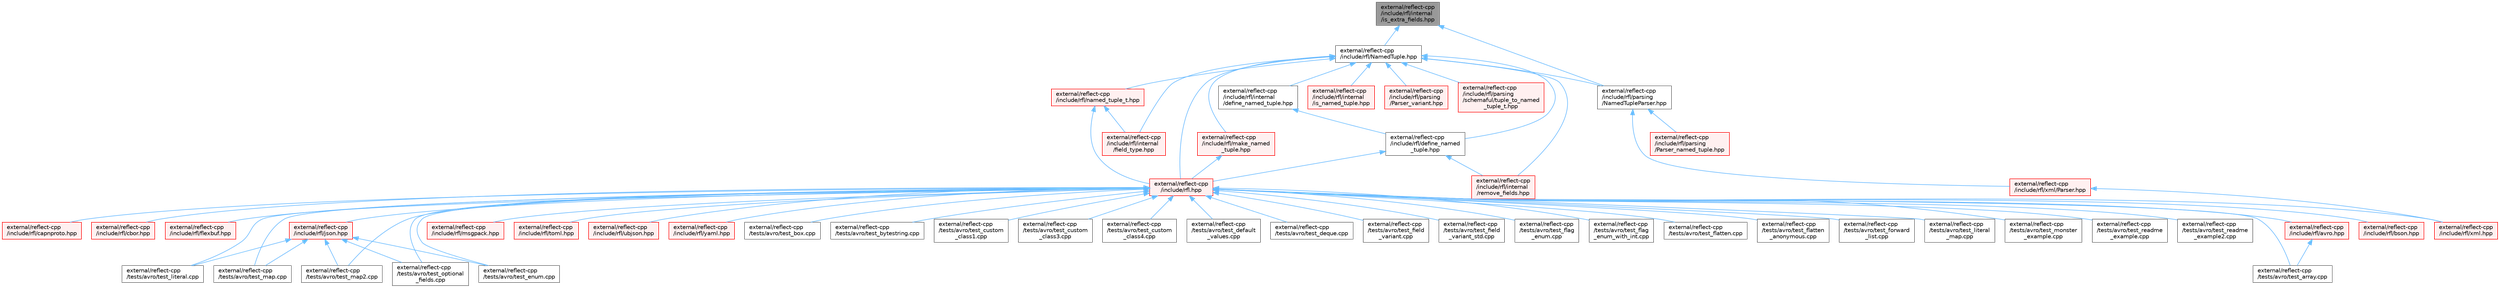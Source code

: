 digraph "external/reflect-cpp/include/rfl/internal/is_extra_fields.hpp"
{
 // LATEX_PDF_SIZE
  bgcolor="transparent";
  edge [fontname=Helvetica,fontsize=10,labelfontname=Helvetica,labelfontsize=10];
  node [fontname=Helvetica,fontsize=10,shape=box,height=0.2,width=0.4];
  Node1 [id="Node000001",label="external/reflect-cpp\l/include/rfl/internal\l/is_extra_fields.hpp",height=0.2,width=0.4,color="gray40", fillcolor="grey60", style="filled", fontcolor="black",tooltip=" "];
  Node1 -> Node2 [id="edge64_Node000001_Node000002",dir="back",color="steelblue1",style="solid",tooltip=" "];
  Node2 [id="Node000002",label="external/reflect-cpp\l/include/rfl/NamedTuple.hpp",height=0.2,width=0.4,color="grey40", fillcolor="white", style="filled",URL="$_named_tuple_8hpp.html",tooltip=" "];
  Node2 -> Node3 [id="edge65_Node000002_Node000003",dir="back",color="steelblue1",style="solid",tooltip=" "];
  Node3 [id="Node000003",label="external/reflect-cpp\l/include/rfl.hpp",height=0.2,width=0.4,color="red", fillcolor="#FFF0F0", style="filled",URL="$rfl_8hpp.html",tooltip=" "];
  Node3 -> Node4 [id="edge66_Node000003_Node000004",dir="back",color="steelblue1",style="solid",tooltip=" "];
  Node4 [id="Node000004",label="external/reflect-cpp\l/include/rfl/avro.hpp",height=0.2,width=0.4,color="red", fillcolor="#FFF0F0", style="filled",URL="$avro_8hpp.html",tooltip=" "];
  Node4 -> Node11 [id="edge67_Node000004_Node000011",dir="back",color="steelblue1",style="solid",tooltip=" "];
  Node11 [id="Node000011",label="external/reflect-cpp\l/tests/avro/test_array.cpp",height=0.2,width=0.4,color="grey40", fillcolor="white", style="filled",URL="$avro_2test__array_8cpp.html",tooltip=" "];
  Node3 -> Node58 [id="edge68_Node000003_Node000058",dir="back",color="steelblue1",style="solid",tooltip=" "];
  Node58 [id="Node000058",label="external/reflect-cpp\l/include/rfl/bson.hpp",height=0.2,width=0.4,color="red", fillcolor="#FFF0F0", style="filled",URL="$bson_8hpp.html",tooltip=" "];
  Node3 -> Node98 [id="edge69_Node000003_Node000098",dir="back",color="steelblue1",style="solid",tooltip=" "];
  Node98 [id="Node000098",label="external/reflect-cpp\l/include/rfl/capnproto.hpp",height=0.2,width=0.4,color="red", fillcolor="#FFF0F0", style="filled",URL="$capnproto_8hpp.html",tooltip=" "];
  Node3 -> Node145 [id="edge70_Node000003_Node000145",dir="back",color="steelblue1",style="solid",tooltip=" "];
  Node145 [id="Node000145",label="external/reflect-cpp\l/include/rfl/cbor.hpp",height=0.2,width=0.4,color="red", fillcolor="#FFF0F0", style="filled",URL="$cbor_8hpp.html",tooltip=" "];
  Node3 -> Node186 [id="edge71_Node000003_Node000186",dir="back",color="steelblue1",style="solid",tooltip=" "];
  Node186 [id="Node000186",label="external/reflect-cpp\l/include/rfl/flexbuf.hpp",height=0.2,width=0.4,color="red", fillcolor="#FFF0F0", style="filled",URL="$flexbuf_8hpp.html",tooltip=" "];
  Node3 -> Node226 [id="edge72_Node000003_Node000226",dir="back",color="steelblue1",style="solid",tooltip=" "];
  Node226 [id="Node000226",label="external/reflect-cpp\l/include/rfl/json.hpp",height=0.2,width=0.4,color="red", fillcolor="#FFF0F0", style="filled",URL="$reflect-cpp_2include_2rfl_2json_8hpp.html",tooltip=" "];
  Node226 -> Node25 [id="edge73_Node000226_Node000025",dir="back",color="steelblue1",style="solid",tooltip=" "];
  Node25 [id="Node000025",label="external/reflect-cpp\l/tests/avro/test_enum.cpp",height=0.2,width=0.4,color="grey40", fillcolor="white", style="filled",URL="$avro_2test__enum_8cpp.html",tooltip=" "];
  Node226 -> Node33 [id="edge74_Node000226_Node000033",dir="back",color="steelblue1",style="solid",tooltip=" "];
  Node33 [id="Node000033",label="external/reflect-cpp\l/tests/avro/test_literal.cpp",height=0.2,width=0.4,color="grey40", fillcolor="white", style="filled",URL="$avro_2test__literal_8cpp.html",tooltip=" "];
  Node226 -> Node35 [id="edge75_Node000226_Node000035",dir="back",color="steelblue1",style="solid",tooltip=" "];
  Node35 [id="Node000035",label="external/reflect-cpp\l/tests/avro/test_map.cpp",height=0.2,width=0.4,color="grey40", fillcolor="white", style="filled",URL="$avro_2test__map_8cpp.html",tooltip=" "];
  Node226 -> Node36 [id="edge76_Node000226_Node000036",dir="back",color="steelblue1",style="solid",tooltip=" "];
  Node36 [id="Node000036",label="external/reflect-cpp\l/tests/avro/test_map2.cpp",height=0.2,width=0.4,color="grey40", fillcolor="white", style="filled",URL="$avro_2test__map2_8cpp.html",tooltip=" "];
  Node226 -> Node38 [id="edge77_Node000226_Node000038",dir="back",color="steelblue1",style="solid",tooltip=" "];
  Node38 [id="Node000038",label="external/reflect-cpp\l/tests/avro/test_optional\l_fields.cpp",height=0.2,width=0.4,color="grey40", fillcolor="white", style="filled",URL="$avro_2test__optional__fields_8cpp.html",tooltip=" "];
  Node3 -> Node451 [id="edge78_Node000003_Node000451",dir="back",color="steelblue1",style="solid",tooltip=" "];
  Node451 [id="Node000451",label="external/reflect-cpp\l/include/rfl/msgpack.hpp",height=0.2,width=0.4,color="red", fillcolor="#FFF0F0", style="filled",URL="$msgpack_8hpp.html",tooltip=" "];
  Node3 -> Node494 [id="edge79_Node000003_Node000494",dir="back",color="steelblue1",style="solid",tooltip=" "];
  Node494 [id="Node000494",label="external/reflect-cpp\l/include/rfl/toml.hpp",height=0.2,width=0.4,color="red", fillcolor="#FFF0F0", style="filled",URL="$toml_8hpp.html",tooltip=" "];
  Node3 -> Node541 [id="edge80_Node000003_Node000541",dir="back",color="steelblue1",style="solid",tooltip=" "];
  Node541 [id="Node000541",label="external/reflect-cpp\l/include/rfl/ubjson.hpp",height=0.2,width=0.4,color="red", fillcolor="#FFF0F0", style="filled",URL="$ubjson_8hpp.html",tooltip=" "];
  Node3 -> Node582 [id="edge81_Node000003_Node000582",dir="back",color="steelblue1",style="solid",tooltip=" "];
  Node582 [id="Node000582",label="external/reflect-cpp\l/include/rfl/xml.hpp",height=0.2,width=0.4,color="red", fillcolor="#FFF0F0", style="filled",URL="$xml_8hpp.html",tooltip=" "];
  Node3 -> Node621 [id="edge82_Node000003_Node000621",dir="back",color="steelblue1",style="solid",tooltip=" "];
  Node621 [id="Node000621",label="external/reflect-cpp\l/include/rfl/yaml.hpp",height=0.2,width=0.4,color="red", fillcolor="#FFF0F0", style="filled",URL="$yaml_8hpp.html",tooltip=" "];
  Node3 -> Node11 [id="edge83_Node000003_Node000011",dir="back",color="steelblue1",style="solid",tooltip=" "];
  Node3 -> Node17 [id="edge84_Node000003_Node000017",dir="back",color="steelblue1",style="solid",tooltip=" "];
  Node17 [id="Node000017",label="external/reflect-cpp\l/tests/avro/test_box.cpp",height=0.2,width=0.4,color="grey40", fillcolor="white", style="filled",URL="$avro_2test__box_8cpp.html",tooltip=" "];
  Node3 -> Node18 [id="edge85_Node000003_Node000018",dir="back",color="steelblue1",style="solid",tooltip=" "];
  Node18 [id="Node000018",label="external/reflect-cpp\l/tests/avro/test_bytestring.cpp",height=0.2,width=0.4,color="grey40", fillcolor="white", style="filled",URL="$avro_2test__bytestring_8cpp.html",tooltip=" "];
  Node3 -> Node20 [id="edge86_Node000003_Node000020",dir="back",color="steelblue1",style="solid",tooltip=" "];
  Node20 [id="Node000020",label="external/reflect-cpp\l/tests/avro/test_custom\l_class1.cpp",height=0.2,width=0.4,color="grey40", fillcolor="white", style="filled",URL="$avro_2test__custom__class1_8cpp.html",tooltip=" "];
  Node3 -> Node21 [id="edge87_Node000003_Node000021",dir="back",color="steelblue1",style="solid",tooltip=" "];
  Node21 [id="Node000021",label="external/reflect-cpp\l/tests/avro/test_custom\l_class3.cpp",height=0.2,width=0.4,color="grey40", fillcolor="white", style="filled",URL="$avro_2test__custom__class3_8cpp.html",tooltip=" "];
  Node3 -> Node22 [id="edge88_Node000003_Node000022",dir="back",color="steelblue1",style="solid",tooltip=" "];
  Node22 [id="Node000022",label="external/reflect-cpp\l/tests/avro/test_custom\l_class4.cpp",height=0.2,width=0.4,color="grey40", fillcolor="white", style="filled",URL="$avro_2test__custom__class4_8cpp.html",tooltip=" "];
  Node3 -> Node23 [id="edge89_Node000003_Node000023",dir="back",color="steelblue1",style="solid",tooltip=" "];
  Node23 [id="Node000023",label="external/reflect-cpp\l/tests/avro/test_default\l_values.cpp",height=0.2,width=0.4,color="grey40", fillcolor="white", style="filled",URL="$avro_2test__default__values_8cpp.html",tooltip=" "];
  Node3 -> Node24 [id="edge90_Node000003_Node000024",dir="back",color="steelblue1",style="solid",tooltip=" "];
  Node24 [id="Node000024",label="external/reflect-cpp\l/tests/avro/test_deque.cpp",height=0.2,width=0.4,color="grey40", fillcolor="white", style="filled",URL="$avro_2test__deque_8cpp.html",tooltip=" "];
  Node3 -> Node25 [id="edge91_Node000003_Node000025",dir="back",color="steelblue1",style="solid",tooltip=" "];
  Node3 -> Node26 [id="edge92_Node000003_Node000026",dir="back",color="steelblue1",style="solid",tooltip=" "];
  Node26 [id="Node000026",label="external/reflect-cpp\l/tests/avro/test_field\l_variant.cpp",height=0.2,width=0.4,color="grey40", fillcolor="white", style="filled",URL="$avro_2test__field__variant_8cpp.html",tooltip=" "];
  Node3 -> Node27 [id="edge93_Node000003_Node000027",dir="back",color="steelblue1",style="solid",tooltip=" "];
  Node27 [id="Node000027",label="external/reflect-cpp\l/tests/avro/test_field\l_variant_std.cpp",height=0.2,width=0.4,color="grey40", fillcolor="white", style="filled",URL="$avro_2test__field__variant__std_8cpp.html",tooltip=" "];
  Node3 -> Node28 [id="edge94_Node000003_Node000028",dir="back",color="steelblue1",style="solid",tooltip=" "];
  Node28 [id="Node000028",label="external/reflect-cpp\l/tests/avro/test_flag\l_enum.cpp",height=0.2,width=0.4,color="grey40", fillcolor="white", style="filled",URL="$avro_2test__flag__enum_8cpp.html",tooltip=" "];
  Node3 -> Node29 [id="edge95_Node000003_Node000029",dir="back",color="steelblue1",style="solid",tooltip=" "];
  Node29 [id="Node000029",label="external/reflect-cpp\l/tests/avro/test_flag\l_enum_with_int.cpp",height=0.2,width=0.4,color="grey40", fillcolor="white", style="filled",URL="$avro_2test__flag__enum__with__int_8cpp.html",tooltip=" "];
  Node3 -> Node30 [id="edge96_Node000003_Node000030",dir="back",color="steelblue1",style="solid",tooltip=" "];
  Node30 [id="Node000030",label="external/reflect-cpp\l/tests/avro/test_flatten.cpp",height=0.2,width=0.4,color="grey40", fillcolor="white", style="filled",URL="$avro_2test__flatten_8cpp.html",tooltip=" "];
  Node3 -> Node31 [id="edge97_Node000003_Node000031",dir="back",color="steelblue1",style="solid",tooltip=" "];
  Node31 [id="Node000031",label="external/reflect-cpp\l/tests/avro/test_flatten\l_anonymous.cpp",height=0.2,width=0.4,color="grey40", fillcolor="white", style="filled",URL="$avro_2test__flatten__anonymous_8cpp.html",tooltip=" "];
  Node3 -> Node32 [id="edge98_Node000003_Node000032",dir="back",color="steelblue1",style="solid",tooltip=" "];
  Node32 [id="Node000032",label="external/reflect-cpp\l/tests/avro/test_forward\l_list.cpp",height=0.2,width=0.4,color="grey40", fillcolor="white", style="filled",URL="$avro_2test__forward__list_8cpp.html",tooltip=" "];
  Node3 -> Node33 [id="edge99_Node000003_Node000033",dir="back",color="steelblue1",style="solid",tooltip=" "];
  Node3 -> Node34 [id="edge100_Node000003_Node000034",dir="back",color="steelblue1",style="solid",tooltip=" "];
  Node34 [id="Node000034",label="external/reflect-cpp\l/tests/avro/test_literal\l_map.cpp",height=0.2,width=0.4,color="grey40", fillcolor="white", style="filled",URL="$avro_2test__literal__map_8cpp.html",tooltip=" "];
  Node3 -> Node35 [id="edge101_Node000003_Node000035",dir="back",color="steelblue1",style="solid",tooltip=" "];
  Node3 -> Node36 [id="edge102_Node000003_Node000036",dir="back",color="steelblue1",style="solid",tooltip=" "];
  Node3 -> Node37 [id="edge103_Node000003_Node000037",dir="back",color="steelblue1",style="solid",tooltip=" "];
  Node37 [id="Node000037",label="external/reflect-cpp\l/tests/avro/test_monster\l_example.cpp",height=0.2,width=0.4,color="grey40", fillcolor="white", style="filled",URL="$avro_2test__monster__example_8cpp.html",tooltip=" "];
  Node3 -> Node38 [id="edge104_Node000003_Node000038",dir="back",color="steelblue1",style="solid",tooltip=" "];
  Node3 -> Node39 [id="edge105_Node000003_Node000039",dir="back",color="steelblue1",style="solid",tooltip=" "];
  Node39 [id="Node000039",label="external/reflect-cpp\l/tests/avro/test_readme\l_example.cpp",height=0.2,width=0.4,color="grey40", fillcolor="white", style="filled",URL="$avro_2test__readme__example_8cpp.html",tooltip=" "];
  Node3 -> Node40 [id="edge106_Node000003_Node000040",dir="back",color="steelblue1",style="solid",tooltip=" "];
  Node40 [id="Node000040",label="external/reflect-cpp\l/tests/avro/test_readme\l_example2.cpp",height=0.2,width=0.4,color="grey40", fillcolor="white", style="filled",URL="$avro_2test__readme__example2_8cpp.html",tooltip=" "];
  Node2 -> Node667 [id="edge107_Node000002_Node000667",dir="back",color="steelblue1",style="solid",tooltip=" "];
  Node667 [id="Node000667",label="external/reflect-cpp\l/include/rfl/define_named\l_tuple.hpp",height=0.2,width=0.4,color="grey40", fillcolor="white", style="filled",URL="$define__named__tuple_8hpp.html",tooltip=" "];
  Node667 -> Node3 [id="edge108_Node000667_Node000003",dir="back",color="steelblue1",style="solid",tooltip=" "];
  Node667 -> Node668 [id="edge109_Node000667_Node000668",dir="back",color="steelblue1",style="solid",tooltip=" "];
  Node668 [id="Node000668",label="external/reflect-cpp\l/include/rfl/internal\l/remove_fields.hpp",height=0.2,width=0.4,color="red", fillcolor="#FFF0F0", style="filled",URL="$internal_2remove__fields_8hpp.html",tooltip=" "];
  Node2 -> Node670 [id="edge110_Node000002_Node000670",dir="back",color="steelblue1",style="solid",tooltip=" "];
  Node670 [id="Node000670",label="external/reflect-cpp\l/include/rfl/internal\l/define_named_tuple.hpp",height=0.2,width=0.4,color="grey40", fillcolor="white", style="filled",URL="$internal_2define__named__tuple_8hpp.html",tooltip=" "];
  Node670 -> Node667 [id="edge111_Node000670_Node000667",dir="back",color="steelblue1",style="solid",tooltip=" "];
  Node2 -> Node671 [id="edge112_Node000002_Node000671",dir="back",color="steelblue1",style="solid",tooltip=" "];
  Node671 [id="Node000671",label="external/reflect-cpp\l/include/rfl/internal\l/field_type.hpp",height=0.2,width=0.4,color="red", fillcolor="#FFF0F0", style="filled",URL="$internal_2field__type_8hpp.html",tooltip=" "];
  Node2 -> Node675 [id="edge113_Node000002_Node000675",dir="back",color="steelblue1",style="solid",tooltip=" "];
  Node675 [id="Node000675",label="external/reflect-cpp\l/include/rfl/internal\l/is_named_tuple.hpp",height=0.2,width=0.4,color="red", fillcolor="#FFF0F0", style="filled",URL="$is__named__tuple_8hpp.html",tooltip=" "];
  Node2 -> Node668 [id="edge114_Node000002_Node000668",dir="back",color="steelblue1",style="solid",tooltip=" "];
  Node2 -> Node778 [id="edge115_Node000002_Node000778",dir="back",color="steelblue1",style="solid",tooltip=" "];
  Node778 [id="Node000778",label="external/reflect-cpp\l/include/rfl/make_named\l_tuple.hpp",height=0.2,width=0.4,color="red", fillcolor="#FFF0F0", style="filled",URL="$make__named__tuple_8hpp.html",tooltip=" "];
  Node778 -> Node3 [id="edge116_Node000778_Node000003",dir="back",color="steelblue1",style="solid",tooltip=" "];
  Node2 -> Node746 [id="edge117_Node000002_Node000746",dir="back",color="steelblue1",style="solid",tooltip=" "];
  Node746 [id="Node000746",label="external/reflect-cpp\l/include/rfl/named_tuple_t.hpp",height=0.2,width=0.4,color="red", fillcolor="#FFF0F0", style="filled",URL="$named__tuple__t_8hpp.html",tooltip=" "];
  Node746 -> Node3 [id="edge118_Node000746_Node000003",dir="back",color="steelblue1",style="solid",tooltip=" "];
  Node746 -> Node671 [id="edge119_Node000746_Node000671",dir="back",color="steelblue1",style="solid",tooltip=" "];
  Node2 -> Node769 [id="edge120_Node000002_Node000769",dir="back",color="steelblue1",style="solid",tooltip=" "];
  Node769 [id="Node000769",label="external/reflect-cpp\l/include/rfl/parsing\l/NamedTupleParser.hpp",height=0.2,width=0.4,color="grey40", fillcolor="white", style="filled",URL="$_named_tuple_parser_8hpp.html",tooltip=" "];
  Node769 -> Node770 [id="edge121_Node000769_Node000770",dir="back",color="steelblue1",style="solid",tooltip=" "];
  Node770 [id="Node000770",label="external/reflect-cpp\l/include/rfl/parsing\l/Parser_named_tuple.hpp",height=0.2,width=0.4,color="red", fillcolor="#FFF0F0", style="filled",URL="$_parser__named__tuple_8hpp.html",tooltip=" "];
  Node769 -> Node734 [id="edge122_Node000769_Node000734",dir="back",color="steelblue1",style="solid",tooltip=" "];
  Node734 [id="Node000734",label="external/reflect-cpp\l/include/rfl/xml/Parser.hpp",height=0.2,width=0.4,color="red", fillcolor="#FFF0F0", style="filled",URL="$xml_2_parser_8hpp.html",tooltip=" "];
  Node734 -> Node582 [id="edge123_Node000734_Node000582",dir="back",color="steelblue1",style="solid",tooltip=" "];
  Node2 -> Node756 [id="edge124_Node000002_Node000756",dir="back",color="steelblue1",style="solid",tooltip=" "];
  Node756 [id="Node000756",label="external/reflect-cpp\l/include/rfl/parsing\l/Parser_variant.hpp",height=0.2,width=0.4,color="red", fillcolor="#FFF0F0", style="filled",URL="$_parser__variant_8hpp.html",tooltip=" "];
  Node2 -> Node791 [id="edge125_Node000002_Node000791",dir="back",color="steelblue1",style="solid",tooltip=" "];
  Node791 [id="Node000791",label="external/reflect-cpp\l/include/rfl/parsing\l/schemaful/tuple_to_named\l_tuple_t.hpp",height=0.2,width=0.4,color="red", fillcolor="#FFF0F0", style="filled",URL="$tuple__to__named__tuple__t_8hpp.html",tooltip=" "];
  Node1 -> Node769 [id="edge126_Node000001_Node000769",dir="back",color="steelblue1",style="solid",tooltip=" "];
}
